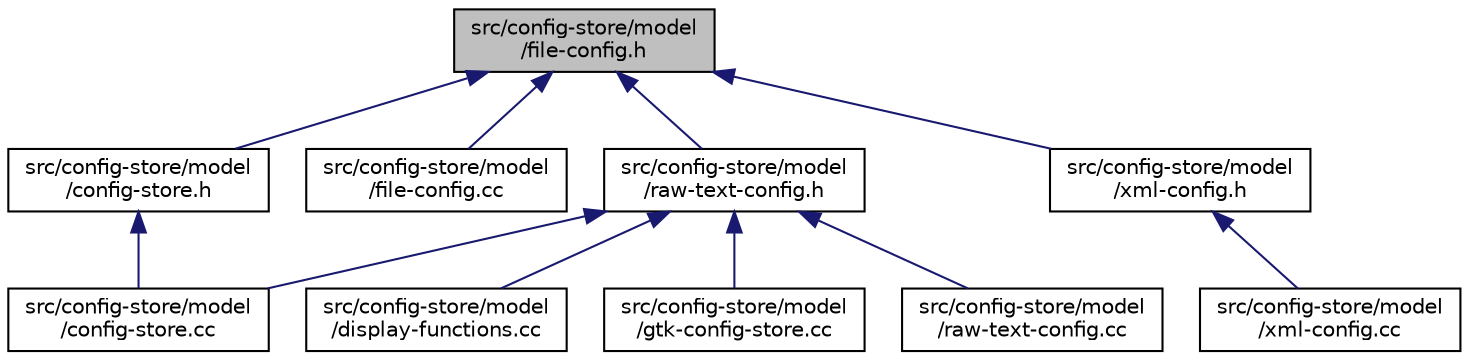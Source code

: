 digraph "src/config-store/model/file-config.h"
{
 // LATEX_PDF_SIZE
  edge [fontname="Helvetica",fontsize="10",labelfontname="Helvetica",labelfontsize="10"];
  node [fontname="Helvetica",fontsize="10",shape=record];
  Node1 [label="src/config-store/model\l/file-config.h",height=0.2,width=0.4,color="black", fillcolor="grey75", style="filled", fontcolor="black",tooltip=" "];
  Node1 -> Node2 [dir="back",color="midnightblue",fontsize="10",style="solid",fontname="Helvetica"];
  Node2 [label="src/config-store/model\l/config-store.h",height=0.2,width=0.4,color="black", fillcolor="white", style="filled",URL="$config-store_8h.html",tooltip=" "];
  Node2 -> Node3 [dir="back",color="midnightblue",fontsize="10",style="solid",fontname="Helvetica"];
  Node3 [label="src/config-store/model\l/config-store.cc",height=0.2,width=0.4,color="black", fillcolor="white", style="filled",URL="$config-store_8cc.html",tooltip=" "];
  Node1 -> Node4 [dir="back",color="midnightblue",fontsize="10",style="solid",fontname="Helvetica"];
  Node4 [label="src/config-store/model\l/file-config.cc",height=0.2,width=0.4,color="black", fillcolor="white", style="filled",URL="$file-config_8cc.html",tooltip=" "];
  Node1 -> Node5 [dir="back",color="midnightblue",fontsize="10",style="solid",fontname="Helvetica"];
  Node5 [label="src/config-store/model\l/raw-text-config.h",height=0.2,width=0.4,color="black", fillcolor="white", style="filled",URL="$raw-text-config_8h.html",tooltip=" "];
  Node5 -> Node3 [dir="back",color="midnightblue",fontsize="10",style="solid",fontname="Helvetica"];
  Node5 -> Node6 [dir="back",color="midnightblue",fontsize="10",style="solid",fontname="Helvetica"];
  Node6 [label="src/config-store/model\l/display-functions.cc",height=0.2,width=0.4,color="black", fillcolor="white", style="filled",URL="$display-functions_8cc.html",tooltip=" "];
  Node5 -> Node7 [dir="back",color="midnightblue",fontsize="10",style="solid",fontname="Helvetica"];
  Node7 [label="src/config-store/model\l/gtk-config-store.cc",height=0.2,width=0.4,color="black", fillcolor="white", style="filled",URL="$gtk-config-store_8cc.html",tooltip=" "];
  Node5 -> Node8 [dir="back",color="midnightblue",fontsize="10",style="solid",fontname="Helvetica"];
  Node8 [label="src/config-store/model\l/raw-text-config.cc",height=0.2,width=0.4,color="black", fillcolor="white", style="filled",URL="$raw-text-config_8cc.html",tooltip=" "];
  Node1 -> Node9 [dir="back",color="midnightblue",fontsize="10",style="solid",fontname="Helvetica"];
  Node9 [label="src/config-store/model\l/xml-config.h",height=0.2,width=0.4,color="black", fillcolor="white", style="filled",URL="$xml-config_8h.html",tooltip=" "];
  Node9 -> Node10 [dir="back",color="midnightblue",fontsize="10",style="solid",fontname="Helvetica"];
  Node10 [label="src/config-store/model\l/xml-config.cc",height=0.2,width=0.4,color="black", fillcolor="white", style="filled",URL="$xml-config_8cc.html",tooltip=" "];
}
